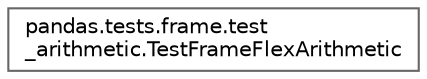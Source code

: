 digraph "Graphical Class Hierarchy"
{
 // LATEX_PDF_SIZE
  bgcolor="transparent";
  edge [fontname=Helvetica,fontsize=10,labelfontname=Helvetica,labelfontsize=10];
  node [fontname=Helvetica,fontsize=10,shape=box,height=0.2,width=0.4];
  rankdir="LR";
  Node0 [id="Node000000",label="pandas.tests.frame.test\l_arithmetic.TestFrameFlexArithmetic",height=0.2,width=0.4,color="grey40", fillcolor="white", style="filled",URL="$d2/d9b/classpandas_1_1tests_1_1frame_1_1test__arithmetic_1_1TestFrameFlexArithmetic.html",tooltip=" "];
}
